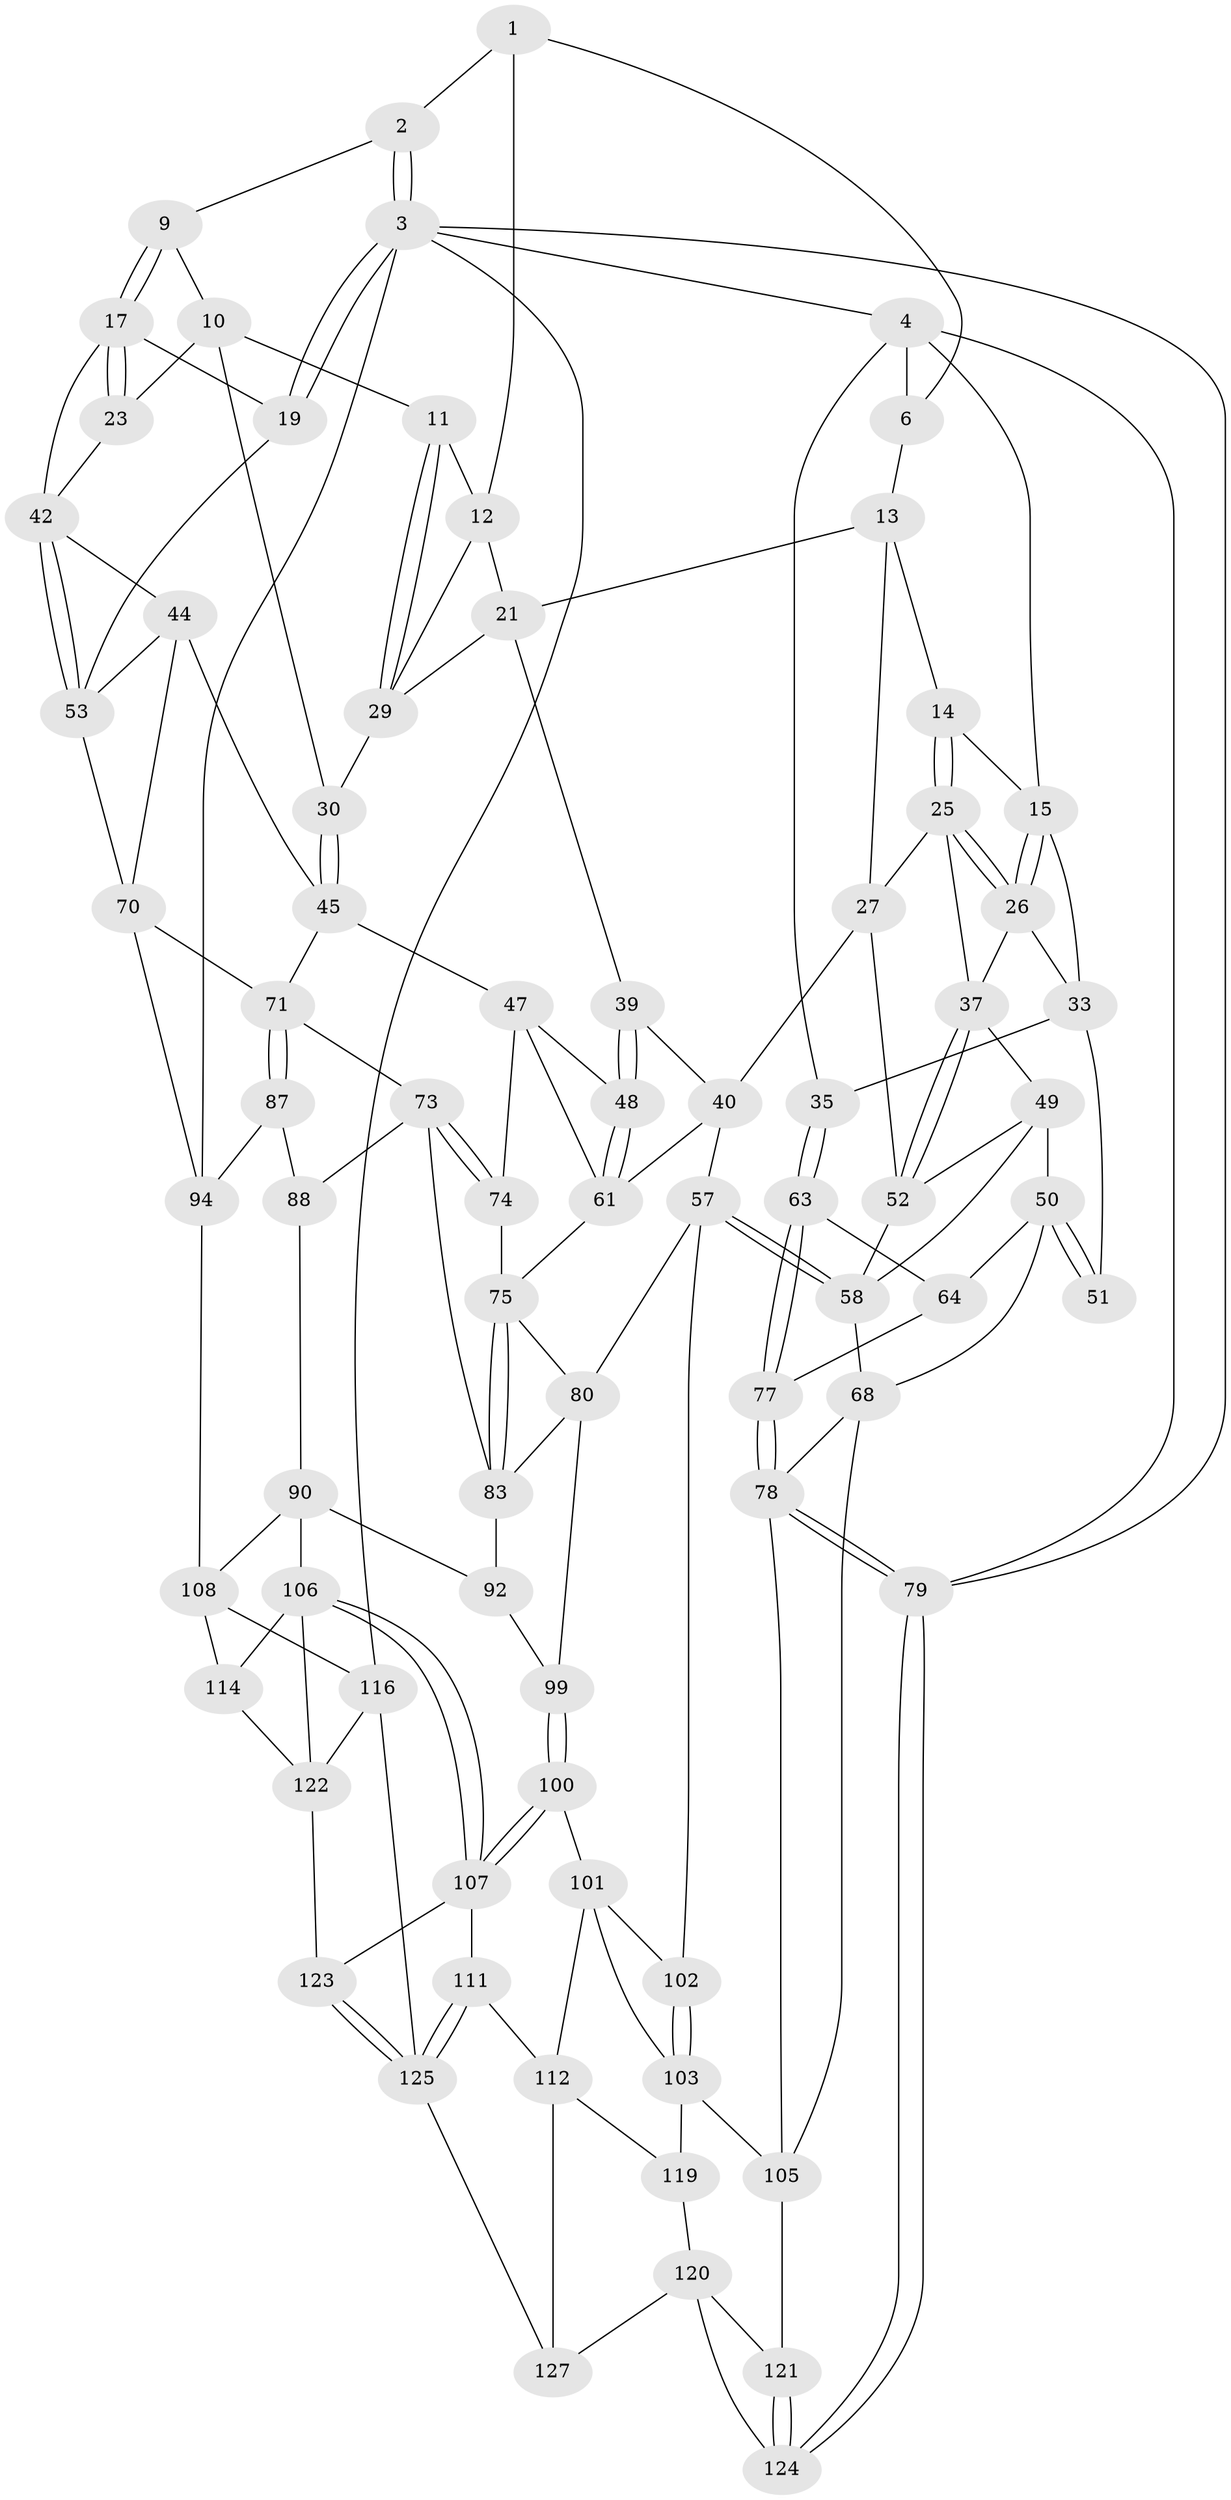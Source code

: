// Generated by graph-tools (version 1.1) at 2025/52/02/27/25 19:52:35]
// undirected, 78 vertices, 172 edges
graph export_dot {
graph [start="1"]
  node [color=gray90,style=filled];
  1 [pos="+0.7814966118044552+0",super="+7"];
  2 [pos="+0.8165418601075691+0"];
  3 [pos="+1+0",super="+93"];
  4 [pos="+0+0",super="+5"];
  6 [pos="+0.41078617773088594+0",super="+8"];
  9 [pos="+0.8507813521108238+0.08645278170641327"];
  10 [pos="+0.7189581608935772+0.19887892229145931",super="+24"];
  11 [pos="+0.6884239519951217+0.1958743994472003"];
  12 [pos="+0.6448356007493246+0.14384436615000157",super="+20"];
  13 [pos="+0.46329952313228956+0.15774557492729524",super="+22"];
  14 [pos="+0.373760229114037+0.18522495628533603"];
  15 [pos="+0.23125889894594492+0.10627892804281751",super="+16"];
  17 [pos="+0.9010482687896114+0.21271531449123335",super="+18"];
  19 [pos="+1+0.26812773469137663"];
  21 [pos="+0.5220076449205593+0.2551612445478452",super="+36"];
  23 [pos="+0.8329882339461522+0.26802606389437317"];
  25 [pos="+0.36653424102524873+0.26302668183983013",super="+28"];
  26 [pos="+0.26950124921553376+0.2831643778463713",super="+32"];
  27 [pos="+0.4822663149083853+0.3183754156663853",super="+41"];
  29 [pos="+0.671667181584731+0.26361284576743327",super="+31"];
  30 [pos="+0.7513276655799741+0.3204812793702444"];
  33 [pos="+0.1813438308511195+0.2826249486935956",super="+34"];
  35 [pos="+0+0.15358713122553"];
  37 [pos="+0.3376428632899755+0.4005171634756801",super="+38"];
  39 [pos="+0.6256021977201568+0.4061147112824431"];
  40 [pos="+0.48117860601980045+0.37668539731975464",super="+56"];
  42 [pos="+0.9048702042970848+0.4022321591410166",super="+43"];
  44 [pos="+0.7906057988302738+0.4319774721875488",super="+54"];
  45 [pos="+0.7380125055483948+0.43634960067456485",super="+46"];
  47 [pos="+0.6782072574198708+0.432970871314774",super="+69"];
  48 [pos="+0.6373391867378493+0.4204859156660075"];
  49 [pos="+0.20902756324913244+0.4027060767558204",super="+60"];
  50 [pos="+0.1915119869324894+0.41081314690139836",super="+65"];
  51 [pos="+0.18905767442078408+0.41016570645326467"];
  52 [pos="+0.3726537934784282+0.42287300749537343",super="+59"];
  53 [pos="+0.9308994524118276+0.4258463480990613",super="+55"];
  57 [pos="+0.4028154274110105+0.611773324140905",super="+81"];
  58 [pos="+0.3978276449263708+0.6074940325749761",super="+67"];
  61 [pos="+0.5883242855055877+0.49379497595460736",super="+62"];
  63 [pos="+0+0.3639988828579571"];
  64 [pos="+0.08077874055094178+0.44413839083863227",super="+66"];
  68 [pos="+0.2213787411931975+0.600460126746843",super="+95"];
  70 [pos="+0.900320154420763+0.5559212870139262",super="+82"];
  71 [pos="+0.8850866418489604+0.5745890694203721",super="+72"];
  73 [pos="+0.7244741216434818+0.5542057097045521",super="+85"];
  74 [pos="+0.6478756783379706+0.539375106261859"];
  75 [pos="+0.6065189608718546+0.5736612162557048",super="+76"];
  77 [pos="+0+0.6862687666599335"];
  78 [pos="+0+0.7345555658863231",super="+96"];
  79 [pos="+0+1"];
  80 [pos="+0.5353944352754231+0.6186286650288186",super="+84"];
  83 [pos="+0.6140756242190376+0.600632803758435",super="+86"];
  87 [pos="+0.8845392187654252+0.577562967356107",super="+98"];
  88 [pos="+0.774980739170221+0.6172927844374793",super="+89"];
  90 [pos="+0.7779941197345328+0.736331196267081",super="+91"];
  92 [pos="+0.6843110990468095+0.639467175561614"];
  94 [pos="+1+0.7616952854070175",super="+97"];
  99 [pos="+0.5823310972908284+0.6895223904735636"];
  100 [pos="+0.5715422990505263+0.7296552512334828"];
  101 [pos="+0.5394862009028031+0.7216883655086915",super="+109"];
  102 [pos="+0.411534161027496+0.6744695454823869"];
  103 [pos="+0.3883363571728751+0.7305261527435768",super="+104"];
  105 [pos="+0.31059875132467335+0.7739752919924736",super="+117"];
  106 [pos="+0.731379630204222+0.7737246529745077",super="+115"];
  107 [pos="+0.6107873835360279+0.7784152003840861",super="+110"];
  108 [pos="+0.9020203705280044+0.8233201754996556",super="+113"];
  111 [pos="+0.5246918238373091+0.8670473284634074"];
  112 [pos="+0.5088315973098896+0.8647460998773543",super="+118"];
  114 [pos="+0.7868444679818741+0.866165777747968"];
  116 [pos="+1+1",super="+130"];
  119 [pos="+0.3685401433675936+0.899553709142273"];
  120 [pos="+0.2749042484601419+0.9158258285267153",super="+128"];
  121 [pos="+0.20584979744726875+0.8727137938275716"];
  122 [pos="+0.6873190294485925+0.9080458179791567",super="+129"];
  123 [pos="+0.641360478508638+0.9079106848564212"];
  124 [pos="+0+1"];
  125 [pos="+0.5644232255088986+0.9643866983077876",super="+126"];
  127 [pos="+0.40472310641378867+1"];
  1 -- 2;
  1 -- 12;
  1 -- 6;
  2 -- 3;
  2 -- 3;
  2 -- 9;
  3 -- 4;
  3 -- 19;
  3 -- 19;
  3 -- 116;
  3 -- 94;
  3 -- 79;
  4 -- 35;
  4 -- 79;
  4 -- 6;
  4 -- 15;
  6 -- 13;
  9 -- 10;
  9 -- 17;
  9 -- 17;
  10 -- 11;
  10 -- 30;
  10 -- 23;
  11 -- 12;
  11 -- 29;
  11 -- 29;
  12 -- 21;
  12 -- 29;
  13 -- 14;
  13 -- 21;
  13 -- 27;
  14 -- 15;
  14 -- 25;
  14 -- 25;
  15 -- 26;
  15 -- 26;
  15 -- 33;
  17 -- 23;
  17 -- 23;
  17 -- 42;
  17 -- 19;
  19 -- 53;
  21 -- 39;
  21 -- 29;
  23 -- 42;
  25 -- 26;
  25 -- 26;
  25 -- 27;
  25 -- 37;
  26 -- 33;
  26 -- 37;
  27 -- 40;
  27 -- 52;
  29 -- 30;
  30 -- 45;
  30 -- 45;
  33 -- 51;
  33 -- 35;
  35 -- 63;
  35 -- 63;
  37 -- 52;
  37 -- 52;
  37 -- 49;
  39 -- 40;
  39 -- 48;
  39 -- 48;
  40 -- 57;
  40 -- 61;
  42 -- 53;
  42 -- 53;
  42 -- 44;
  44 -- 45;
  44 -- 53;
  44 -- 70;
  45 -- 47;
  45 -- 71;
  47 -- 48;
  47 -- 74;
  47 -- 61;
  48 -- 61;
  48 -- 61;
  49 -- 50;
  49 -- 58;
  49 -- 52;
  50 -- 51;
  50 -- 51;
  50 -- 68;
  50 -- 64;
  52 -- 58;
  53 -- 70;
  57 -- 58;
  57 -- 58;
  57 -- 80;
  57 -- 102;
  58 -- 68;
  61 -- 75;
  63 -- 64;
  63 -- 77;
  63 -- 77;
  64 -- 77;
  68 -- 105;
  68 -- 78;
  70 -- 71;
  70 -- 94;
  71 -- 87;
  71 -- 87;
  71 -- 73;
  73 -- 74;
  73 -- 74;
  73 -- 88;
  73 -- 83;
  74 -- 75;
  75 -- 83;
  75 -- 83;
  75 -- 80;
  77 -- 78;
  77 -- 78;
  78 -- 79;
  78 -- 79;
  78 -- 105;
  79 -- 124;
  79 -- 124;
  80 -- 99;
  80 -- 83;
  83 -- 92;
  87 -- 88 [weight=2];
  87 -- 94;
  88 -- 90;
  90 -- 108;
  90 -- 92;
  90 -- 106;
  92 -- 99;
  94 -- 108;
  99 -- 100;
  99 -- 100;
  100 -- 101;
  100 -- 107;
  100 -- 107;
  101 -- 102;
  101 -- 112;
  101 -- 103;
  102 -- 103;
  102 -- 103;
  103 -- 105;
  103 -- 119;
  105 -- 121;
  106 -- 107;
  106 -- 107;
  106 -- 114;
  106 -- 122;
  107 -- 123;
  107 -- 111;
  108 -- 116;
  108 -- 114;
  111 -- 112;
  111 -- 125;
  111 -- 125;
  112 -- 119;
  112 -- 127;
  114 -- 122;
  116 -- 125;
  116 -- 122;
  119 -- 120;
  120 -- 121;
  120 -- 124;
  120 -- 127;
  121 -- 124;
  121 -- 124;
  122 -- 123;
  123 -- 125;
  123 -- 125;
  125 -- 127;
}
